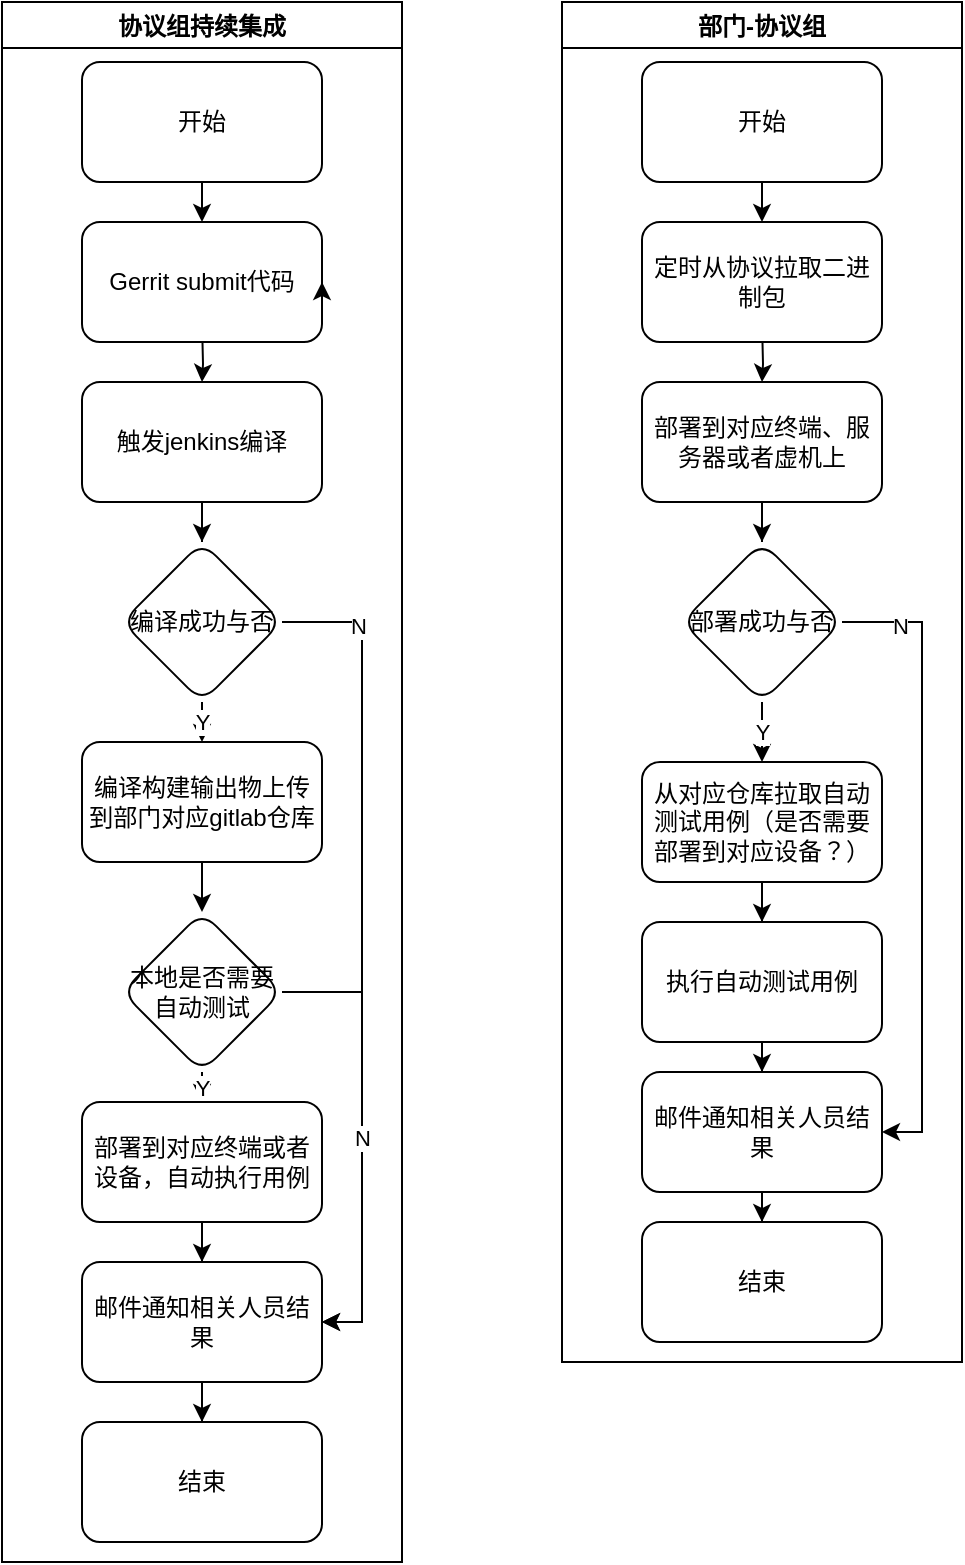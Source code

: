 <mxfile version="20.0.4" type="github">
  <diagram id="C5RBs43oDa-KdzZeNtuy" name="Page-1">
    <mxGraphModel dx="1422" dy="762" grid="1" gridSize="10" guides="1" tooltips="1" connect="1" arrows="1" fold="1" page="1" pageScale="1" pageWidth="827" pageHeight="1169" math="0" shadow="0">
      <root>
        <mxCell id="WIyWlLk6GJQsqaUBKTNV-0" />
        <mxCell id="WIyWlLk6GJQsqaUBKTNV-1" parent="WIyWlLk6GJQsqaUBKTNV-0" />
        <mxCell id="1jNsRgJLZ7SKrJE8_M94-11" value="" style="edgeStyle=orthogonalEdgeStyle;rounded=0;orthogonalLoop=1;jettySize=auto;html=1;" edge="1" parent="WIyWlLk6GJQsqaUBKTNV-1" target="1jNsRgJLZ7SKrJE8_M94-10">
          <mxGeometry relative="1" as="geometry">
            <mxPoint x="220" y="180" as="sourcePoint" />
          </mxGeometry>
        </mxCell>
        <mxCell id="1jNsRgJLZ7SKrJE8_M94-21" value="" style="edgeStyle=orthogonalEdgeStyle;rounded=0;orthogonalLoop=1;jettySize=auto;html=1;" edge="1" parent="WIyWlLk6GJQsqaUBKTNV-1" source="1jNsRgJLZ7SKrJE8_M94-10" target="1jNsRgJLZ7SKrJE8_M94-20">
          <mxGeometry relative="1" as="geometry" />
        </mxCell>
        <mxCell id="1jNsRgJLZ7SKrJE8_M94-10" value="触发jenkins编译" style="whiteSpace=wrap;html=1;rounded=1;glass=0;strokeWidth=1;shadow=0;" vertex="1" parent="WIyWlLk6GJQsqaUBKTNV-1">
          <mxGeometry x="160" y="210" width="120" height="60" as="geometry" />
        </mxCell>
        <mxCell id="1jNsRgJLZ7SKrJE8_M94-23" value="Y" style="edgeStyle=orthogonalEdgeStyle;rounded=0;orthogonalLoop=1;jettySize=auto;html=1;exitX=0.5;exitY=1;exitDx=0;exitDy=0;entryX=0.5;entryY=0;entryDx=0;entryDy=0;" edge="1" parent="WIyWlLk6GJQsqaUBKTNV-1" source="1jNsRgJLZ7SKrJE8_M94-20" target="1jNsRgJLZ7SKrJE8_M94-12">
          <mxGeometry relative="1" as="geometry" />
        </mxCell>
        <mxCell id="1jNsRgJLZ7SKrJE8_M94-24" style="edgeStyle=orthogonalEdgeStyle;rounded=0;orthogonalLoop=1;jettySize=auto;html=1;exitX=1;exitY=0.5;exitDx=0;exitDy=0;entryX=1;entryY=0.5;entryDx=0;entryDy=0;" edge="1" parent="WIyWlLk6GJQsqaUBKTNV-1" source="1jNsRgJLZ7SKrJE8_M94-20" target="1jNsRgJLZ7SKrJE8_M94-18">
          <mxGeometry relative="1" as="geometry" />
        </mxCell>
        <mxCell id="1jNsRgJLZ7SKrJE8_M94-25" value="N" style="edgeLabel;html=1;align=center;verticalAlign=middle;resizable=0;points=[];" vertex="1" connectable="0" parent="1jNsRgJLZ7SKrJE8_M94-24">
          <mxGeometry x="-0.818" y="-2" relative="1" as="geometry">
            <mxPoint as="offset" />
          </mxGeometry>
        </mxCell>
        <mxCell id="1jNsRgJLZ7SKrJE8_M94-20" value="编译成功与否" style="rhombus;whiteSpace=wrap;html=1;rounded=1;glass=0;strokeWidth=1;shadow=0;" vertex="1" parent="WIyWlLk6GJQsqaUBKTNV-1">
          <mxGeometry x="180" y="290" width="80" height="80" as="geometry" />
        </mxCell>
        <mxCell id="1jNsRgJLZ7SKrJE8_M94-31" value="Gerrit submit代码" style="rounded=1;whiteSpace=wrap;html=1;" vertex="1" parent="WIyWlLk6GJQsqaUBKTNV-1">
          <mxGeometry x="160" y="130" width="120" height="60" as="geometry" />
        </mxCell>
        <mxCell id="1jNsRgJLZ7SKrJE8_M94-34" style="edgeStyle=orthogonalEdgeStyle;rounded=0;orthogonalLoop=1;jettySize=auto;html=1;exitX=0.5;exitY=1;exitDx=0;exitDy=0;entryX=0.5;entryY=0;entryDx=0;entryDy=0;" edge="1" parent="WIyWlLk6GJQsqaUBKTNV-1" source="1jNsRgJLZ7SKrJE8_M94-33" target="1jNsRgJLZ7SKrJE8_M94-31">
          <mxGeometry relative="1" as="geometry" />
        </mxCell>
        <mxCell id="1jNsRgJLZ7SKrJE8_M94-33" value="开始" style="rounded=1;whiteSpace=wrap;html=1;" vertex="1" parent="WIyWlLk6GJQsqaUBKTNV-1">
          <mxGeometry x="160" y="50" width="120" height="60" as="geometry" />
        </mxCell>
        <mxCell id="1jNsRgJLZ7SKrJE8_M94-35" value="协议组持续集成" style="swimlane;" vertex="1" parent="WIyWlLk6GJQsqaUBKTNV-1">
          <mxGeometry x="120" y="20" width="200" height="780" as="geometry" />
        </mxCell>
        <mxCell id="1jNsRgJLZ7SKrJE8_M94-71" value="N" style="edgeStyle=orthogonalEdgeStyle;rounded=0;orthogonalLoop=1;jettySize=auto;html=1;exitX=1;exitY=0.5;exitDx=0;exitDy=0;entryX=1;entryY=0.5;entryDx=0;entryDy=0;" edge="1" parent="1jNsRgJLZ7SKrJE8_M94-35" source="1jNsRgJLZ7SKrJE8_M94-57" target="1jNsRgJLZ7SKrJE8_M94-18">
          <mxGeometry relative="1" as="geometry" />
        </mxCell>
        <mxCell id="1jNsRgJLZ7SKrJE8_M94-72" value="Y" style="edgeStyle=orthogonalEdgeStyle;rounded=0;orthogonalLoop=1;jettySize=auto;html=1;exitX=0.5;exitY=1;exitDx=0;exitDy=0;entryX=0.5;entryY=0;entryDx=0;entryDy=0;" edge="1" parent="1jNsRgJLZ7SKrJE8_M94-35" source="1jNsRgJLZ7SKrJE8_M94-57" target="1jNsRgJLZ7SKrJE8_M94-65">
          <mxGeometry relative="1" as="geometry" />
        </mxCell>
        <mxCell id="1jNsRgJLZ7SKrJE8_M94-57" value="本地是否需要自动测试" style="rhombus;whiteSpace=wrap;html=1;rounded=1;glass=0;strokeWidth=1;shadow=0;" vertex="1" parent="1jNsRgJLZ7SKrJE8_M94-35">
          <mxGeometry x="60" y="455" width="80" height="80" as="geometry" />
        </mxCell>
        <mxCell id="1jNsRgJLZ7SKrJE8_M94-18" value="邮件通知相关人员结果" style="whiteSpace=wrap;html=1;rounded=1;glass=0;strokeWidth=1;shadow=0;" vertex="1" parent="1jNsRgJLZ7SKrJE8_M94-35">
          <mxGeometry x="40" y="630" width="120" height="60" as="geometry" />
        </mxCell>
        <mxCell id="1jNsRgJLZ7SKrJE8_M94-27" value="结束" style="whiteSpace=wrap;html=1;rounded=1;glass=0;strokeWidth=1;shadow=0;" vertex="1" parent="1jNsRgJLZ7SKrJE8_M94-35">
          <mxGeometry x="40" y="710" width="120" height="60" as="geometry" />
        </mxCell>
        <mxCell id="1jNsRgJLZ7SKrJE8_M94-28" value="" style="edgeStyle=orthogonalEdgeStyle;rounded=0;orthogonalLoop=1;jettySize=auto;html=1;" edge="1" parent="1jNsRgJLZ7SKrJE8_M94-35" source="1jNsRgJLZ7SKrJE8_M94-18" target="1jNsRgJLZ7SKrJE8_M94-27">
          <mxGeometry relative="1" as="geometry" />
        </mxCell>
        <mxCell id="1jNsRgJLZ7SKrJE8_M94-70" style="edgeStyle=orthogonalEdgeStyle;rounded=0;orthogonalLoop=1;jettySize=auto;html=1;exitX=0.5;exitY=1;exitDx=0;exitDy=0;" edge="1" parent="1jNsRgJLZ7SKrJE8_M94-35" source="1jNsRgJLZ7SKrJE8_M94-65" target="1jNsRgJLZ7SKrJE8_M94-18">
          <mxGeometry relative="1" as="geometry" />
        </mxCell>
        <mxCell id="1jNsRgJLZ7SKrJE8_M94-65" value="部署到对应终端或者设备，自动执行用例" style="whiteSpace=wrap;html=1;rounded=1;glass=0;strokeWidth=1;shadow=0;" vertex="1" parent="1jNsRgJLZ7SKrJE8_M94-35">
          <mxGeometry x="40" y="550" width="120" height="60" as="geometry" />
        </mxCell>
        <mxCell id="1jNsRgJLZ7SKrJE8_M94-12" value="编译构建输出物上传到部门对应gitlab仓库" style="whiteSpace=wrap;html=1;rounded=1;glass=0;strokeWidth=1;shadow=0;" vertex="1" parent="1jNsRgJLZ7SKrJE8_M94-35">
          <mxGeometry x="40" y="370" width="120" height="60" as="geometry" />
        </mxCell>
        <mxCell id="1jNsRgJLZ7SKrJE8_M94-58" value="" style="edgeStyle=orthogonalEdgeStyle;rounded=0;orthogonalLoop=1;jettySize=auto;html=1;" edge="1" parent="1jNsRgJLZ7SKrJE8_M94-35" source="1jNsRgJLZ7SKrJE8_M94-12" target="1jNsRgJLZ7SKrJE8_M94-57">
          <mxGeometry relative="1" as="geometry" />
        </mxCell>
        <mxCell id="1jNsRgJLZ7SKrJE8_M94-38" value="" style="edgeStyle=orthogonalEdgeStyle;rounded=0;orthogonalLoop=1;jettySize=auto;html=1;" edge="1" parent="WIyWlLk6GJQsqaUBKTNV-1" target="1jNsRgJLZ7SKrJE8_M94-40">
          <mxGeometry relative="1" as="geometry">
            <mxPoint x="500" y="180" as="sourcePoint" />
          </mxGeometry>
        </mxCell>
        <mxCell id="1jNsRgJLZ7SKrJE8_M94-39" value="" style="edgeStyle=orthogonalEdgeStyle;rounded=0;orthogonalLoop=1;jettySize=auto;html=1;" edge="1" parent="WIyWlLk6GJQsqaUBKTNV-1" source="1jNsRgJLZ7SKrJE8_M94-40" target="1jNsRgJLZ7SKrJE8_M94-50">
          <mxGeometry relative="1" as="geometry" />
        </mxCell>
        <mxCell id="1jNsRgJLZ7SKrJE8_M94-40" value="部署到对应终端、服务器或者虚机上" style="whiteSpace=wrap;html=1;rounded=1;glass=0;strokeWidth=1;shadow=0;" vertex="1" parent="WIyWlLk6GJQsqaUBKTNV-1">
          <mxGeometry x="440" y="210" width="120" height="60" as="geometry" />
        </mxCell>
        <mxCell id="1jNsRgJLZ7SKrJE8_M94-41" value="" style="edgeStyle=orthogonalEdgeStyle;rounded=0;orthogonalLoop=1;jettySize=auto;html=1;" edge="1" parent="WIyWlLk6GJQsqaUBKTNV-1" source="1jNsRgJLZ7SKrJE8_M94-42" target="1jNsRgJLZ7SKrJE8_M94-44">
          <mxGeometry relative="1" as="geometry" />
        </mxCell>
        <mxCell id="1jNsRgJLZ7SKrJE8_M94-42" value="从对应仓库拉取自动测试用例（是否需要部署到对应设备？）" style="whiteSpace=wrap;html=1;rounded=1;glass=0;strokeWidth=1;shadow=0;" vertex="1" parent="WIyWlLk6GJQsqaUBKTNV-1">
          <mxGeometry x="440" y="400" width="120" height="60" as="geometry" />
        </mxCell>
        <mxCell id="1jNsRgJLZ7SKrJE8_M94-43" value="" style="edgeStyle=orthogonalEdgeStyle;rounded=0;orthogonalLoop=1;jettySize=auto;html=1;" edge="1" parent="WIyWlLk6GJQsqaUBKTNV-1" source="1jNsRgJLZ7SKrJE8_M94-44" target="1jNsRgJLZ7SKrJE8_M94-46">
          <mxGeometry relative="1" as="geometry" />
        </mxCell>
        <mxCell id="1jNsRgJLZ7SKrJE8_M94-44" value="执行自动测试用例" style="whiteSpace=wrap;html=1;rounded=1;glass=0;strokeWidth=1;shadow=0;" vertex="1" parent="WIyWlLk6GJQsqaUBKTNV-1">
          <mxGeometry x="440" y="480" width="120" height="60" as="geometry" />
        </mxCell>
        <mxCell id="1jNsRgJLZ7SKrJE8_M94-45" value="" style="edgeStyle=orthogonalEdgeStyle;rounded=0;orthogonalLoop=1;jettySize=auto;html=1;" edge="1" parent="WIyWlLk6GJQsqaUBKTNV-1" source="1jNsRgJLZ7SKrJE8_M94-46" target="1jNsRgJLZ7SKrJE8_M94-51">
          <mxGeometry relative="1" as="geometry" />
        </mxCell>
        <mxCell id="1jNsRgJLZ7SKrJE8_M94-46" value="邮件通知相关人员结果" style="whiteSpace=wrap;html=1;rounded=1;glass=0;strokeWidth=1;shadow=0;" vertex="1" parent="WIyWlLk6GJQsqaUBKTNV-1">
          <mxGeometry x="440" y="555" width="120" height="60" as="geometry" />
        </mxCell>
        <mxCell id="1jNsRgJLZ7SKrJE8_M94-47" value="Y" style="edgeStyle=orthogonalEdgeStyle;rounded=0;orthogonalLoop=1;jettySize=auto;html=1;exitX=0.5;exitY=1;exitDx=0;exitDy=0;entryX=0.5;entryY=0;entryDx=0;entryDy=0;" edge="1" parent="WIyWlLk6GJQsqaUBKTNV-1" source="1jNsRgJLZ7SKrJE8_M94-50" target="1jNsRgJLZ7SKrJE8_M94-42">
          <mxGeometry relative="1" as="geometry" />
        </mxCell>
        <mxCell id="1jNsRgJLZ7SKrJE8_M94-48" style="edgeStyle=orthogonalEdgeStyle;rounded=0;orthogonalLoop=1;jettySize=auto;html=1;exitX=1;exitY=0.5;exitDx=0;exitDy=0;entryX=1;entryY=0.5;entryDx=0;entryDy=0;" edge="1" parent="WIyWlLk6GJQsqaUBKTNV-1" source="1jNsRgJLZ7SKrJE8_M94-50" target="1jNsRgJLZ7SKrJE8_M94-46">
          <mxGeometry relative="1" as="geometry" />
        </mxCell>
        <mxCell id="1jNsRgJLZ7SKrJE8_M94-49" value="N" style="edgeLabel;html=1;align=center;verticalAlign=middle;resizable=0;points=[];" vertex="1" connectable="0" parent="1jNsRgJLZ7SKrJE8_M94-48">
          <mxGeometry x="-0.818" y="-2" relative="1" as="geometry">
            <mxPoint as="offset" />
          </mxGeometry>
        </mxCell>
        <mxCell id="1jNsRgJLZ7SKrJE8_M94-50" value="部署成功与否" style="rhombus;whiteSpace=wrap;html=1;rounded=1;glass=0;strokeWidth=1;shadow=0;" vertex="1" parent="WIyWlLk6GJQsqaUBKTNV-1">
          <mxGeometry x="460" y="290" width="80" height="80" as="geometry" />
        </mxCell>
        <mxCell id="1jNsRgJLZ7SKrJE8_M94-51" value="结束" style="whiteSpace=wrap;html=1;rounded=1;glass=0;strokeWidth=1;shadow=0;" vertex="1" parent="WIyWlLk6GJQsqaUBKTNV-1">
          <mxGeometry x="440" y="630" width="120" height="60" as="geometry" />
        </mxCell>
        <mxCell id="1jNsRgJLZ7SKrJE8_M94-52" value="定时从协议拉取二进制包" style="rounded=1;whiteSpace=wrap;html=1;" vertex="1" parent="WIyWlLk6GJQsqaUBKTNV-1">
          <mxGeometry x="440" y="130" width="120" height="60" as="geometry" />
        </mxCell>
        <mxCell id="1jNsRgJLZ7SKrJE8_M94-53" style="edgeStyle=orthogonalEdgeStyle;rounded=0;orthogonalLoop=1;jettySize=auto;html=1;exitX=0.5;exitY=1;exitDx=0;exitDy=0;entryX=0.5;entryY=0;entryDx=0;entryDy=0;" edge="1" parent="WIyWlLk6GJQsqaUBKTNV-1" source="1jNsRgJLZ7SKrJE8_M94-54" target="1jNsRgJLZ7SKrJE8_M94-52">
          <mxGeometry relative="1" as="geometry" />
        </mxCell>
        <mxCell id="1jNsRgJLZ7SKrJE8_M94-54" value="开始" style="rounded=1;whiteSpace=wrap;html=1;" vertex="1" parent="WIyWlLk6GJQsqaUBKTNV-1">
          <mxGeometry x="440" y="50" width="120" height="60" as="geometry" />
        </mxCell>
        <mxCell id="1jNsRgJLZ7SKrJE8_M94-55" value="部门-协议组" style="swimlane;" vertex="1" parent="WIyWlLk6GJQsqaUBKTNV-1">
          <mxGeometry x="400" y="20" width="200" height="680" as="geometry" />
        </mxCell>
        <mxCell id="1jNsRgJLZ7SKrJE8_M94-73" style="edgeStyle=orthogonalEdgeStyle;rounded=0;orthogonalLoop=1;jettySize=auto;html=1;exitX=1;exitY=0.75;exitDx=0;exitDy=0;entryX=1;entryY=0.5;entryDx=0;entryDy=0;" edge="1" parent="WIyWlLk6GJQsqaUBKTNV-1" source="1jNsRgJLZ7SKrJE8_M94-31" target="1jNsRgJLZ7SKrJE8_M94-31">
          <mxGeometry relative="1" as="geometry" />
        </mxCell>
      </root>
    </mxGraphModel>
  </diagram>
</mxfile>

